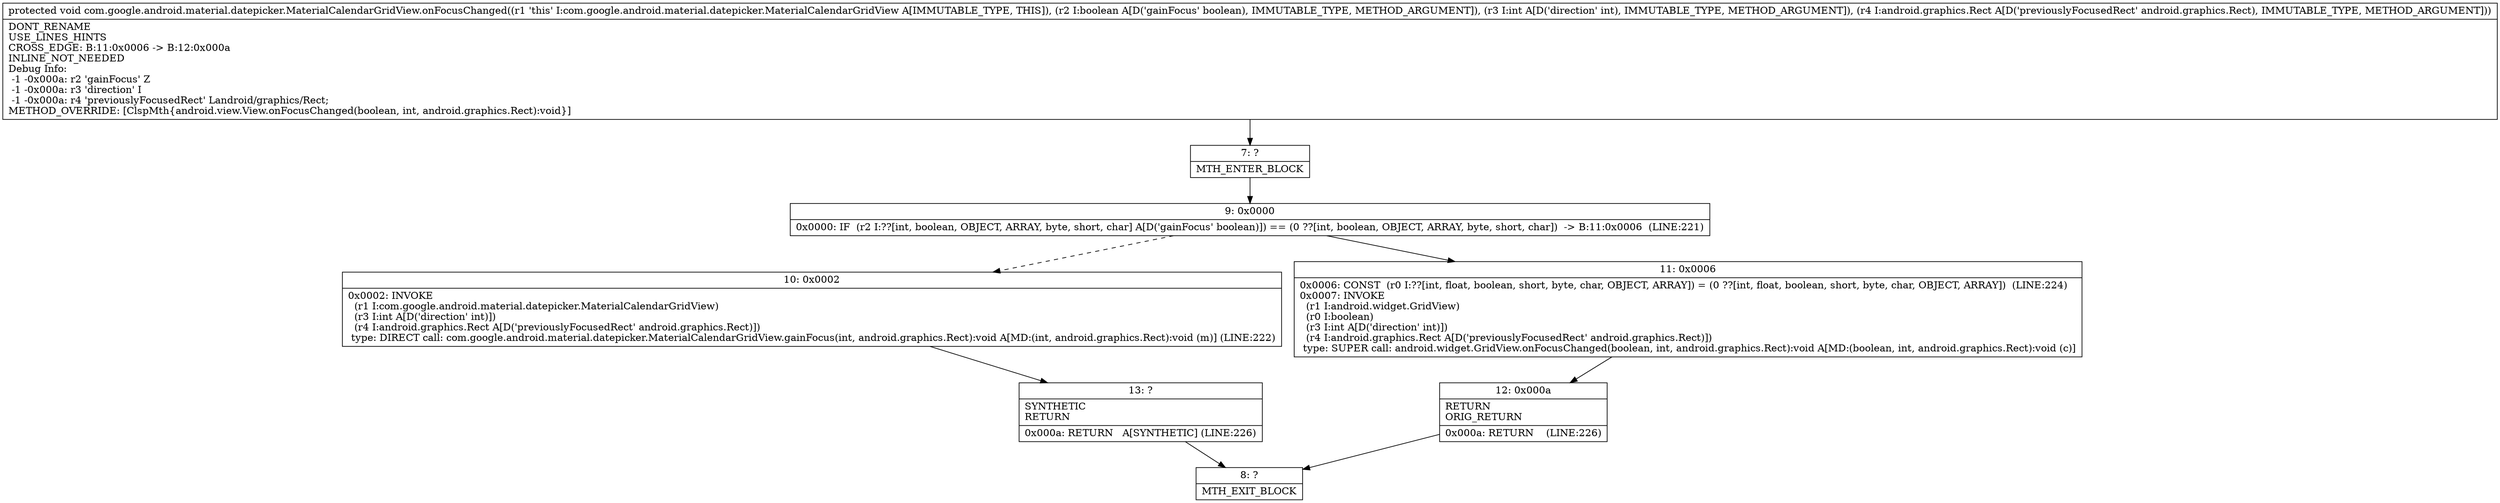 digraph "CFG forcom.google.android.material.datepicker.MaterialCalendarGridView.onFocusChanged(ZILandroid\/graphics\/Rect;)V" {
Node_7 [shape=record,label="{7\:\ ?|MTH_ENTER_BLOCK\l}"];
Node_9 [shape=record,label="{9\:\ 0x0000|0x0000: IF  (r2 I:??[int, boolean, OBJECT, ARRAY, byte, short, char] A[D('gainFocus' boolean)]) == (0 ??[int, boolean, OBJECT, ARRAY, byte, short, char])  \-\> B:11:0x0006  (LINE:221)\l}"];
Node_10 [shape=record,label="{10\:\ 0x0002|0x0002: INVOKE  \l  (r1 I:com.google.android.material.datepicker.MaterialCalendarGridView)\l  (r3 I:int A[D('direction' int)])\l  (r4 I:android.graphics.Rect A[D('previouslyFocusedRect' android.graphics.Rect)])\l type: DIRECT call: com.google.android.material.datepicker.MaterialCalendarGridView.gainFocus(int, android.graphics.Rect):void A[MD:(int, android.graphics.Rect):void (m)] (LINE:222)\l}"];
Node_13 [shape=record,label="{13\:\ ?|SYNTHETIC\lRETURN\l|0x000a: RETURN   A[SYNTHETIC] (LINE:226)\l}"];
Node_8 [shape=record,label="{8\:\ ?|MTH_EXIT_BLOCK\l}"];
Node_11 [shape=record,label="{11\:\ 0x0006|0x0006: CONST  (r0 I:??[int, float, boolean, short, byte, char, OBJECT, ARRAY]) = (0 ??[int, float, boolean, short, byte, char, OBJECT, ARRAY])  (LINE:224)\l0x0007: INVOKE  \l  (r1 I:android.widget.GridView)\l  (r0 I:boolean)\l  (r3 I:int A[D('direction' int)])\l  (r4 I:android.graphics.Rect A[D('previouslyFocusedRect' android.graphics.Rect)])\l type: SUPER call: android.widget.GridView.onFocusChanged(boolean, int, android.graphics.Rect):void A[MD:(boolean, int, android.graphics.Rect):void (c)]\l}"];
Node_12 [shape=record,label="{12\:\ 0x000a|RETURN\lORIG_RETURN\l|0x000a: RETURN    (LINE:226)\l}"];
MethodNode[shape=record,label="{protected void com.google.android.material.datepicker.MaterialCalendarGridView.onFocusChanged((r1 'this' I:com.google.android.material.datepicker.MaterialCalendarGridView A[IMMUTABLE_TYPE, THIS]), (r2 I:boolean A[D('gainFocus' boolean), IMMUTABLE_TYPE, METHOD_ARGUMENT]), (r3 I:int A[D('direction' int), IMMUTABLE_TYPE, METHOD_ARGUMENT]), (r4 I:android.graphics.Rect A[D('previouslyFocusedRect' android.graphics.Rect), IMMUTABLE_TYPE, METHOD_ARGUMENT]))  | DONT_RENAME\lUSE_LINES_HINTS\lCROSS_EDGE: B:11:0x0006 \-\> B:12:0x000a\lINLINE_NOT_NEEDED\lDebug Info:\l  \-1 \-0x000a: r2 'gainFocus' Z\l  \-1 \-0x000a: r3 'direction' I\l  \-1 \-0x000a: r4 'previouslyFocusedRect' Landroid\/graphics\/Rect;\lMETHOD_OVERRIDE: [ClspMth\{android.view.View.onFocusChanged(boolean, int, android.graphics.Rect):void\}]\l}"];
MethodNode -> Node_7;Node_7 -> Node_9;
Node_9 -> Node_10[style=dashed];
Node_9 -> Node_11;
Node_10 -> Node_13;
Node_13 -> Node_8;
Node_11 -> Node_12;
Node_12 -> Node_8;
}

